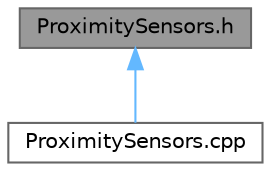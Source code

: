 digraph "ProximitySensors.h"
{
 // LATEX_PDF_SIZE
  bgcolor="transparent";
  edge [fontname=Helvetica,fontsize=10,labelfontname=Helvetica,labelfontsize=10];
  node [fontname=Helvetica,fontsize=10,shape=box,height=0.2,width=0.4];
  Node1 [id="Node000001",label="ProximitySensors.h",height=0.2,width=0.4,color="gray40", fillcolor="grey60", style="filled", fontcolor="black",tooltip="Header for ProximitySensors class that manages the Zumo robot's proximity sensors."];
  Node1 -> Node2 [id="edge1_Node000001_Node000002",dir="back",color="steelblue1",style="solid",tooltip=" "];
  Node2 [id="Node000002",label="ProximitySensors.cpp",height=0.2,width=0.4,color="grey40", fillcolor="white", style="filled",URL="$ProximitySensors_8cpp.html",tooltip="Implementation of the ProximitySensors class for Zumo robot."];
}
